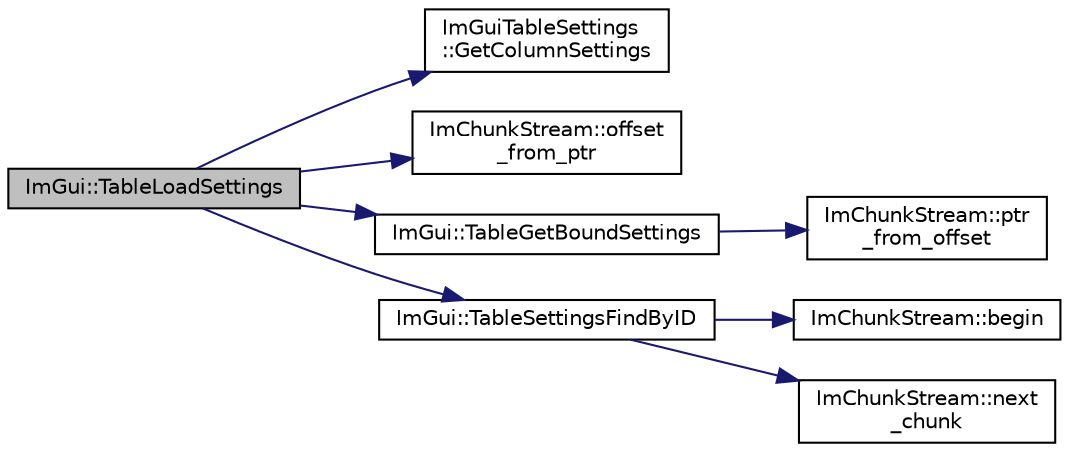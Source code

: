 digraph "ImGui::TableLoadSettings"
{
 // LATEX_PDF_SIZE
  edge [fontname="Helvetica",fontsize="10",labelfontname="Helvetica",labelfontsize="10"];
  node [fontname="Helvetica",fontsize="10",shape=record];
  rankdir="LR";
  Node1 [label="ImGui::TableLoadSettings",height=0.2,width=0.4,color="black", fillcolor="grey75", style="filled", fontcolor="black",tooltip=" "];
  Node1 -> Node2 [color="midnightblue",fontsize="10",style="solid",fontname="Helvetica"];
  Node2 [label="ImGuiTableSettings\l::GetColumnSettings",height=0.2,width=0.4,color="black", fillcolor="white", style="filled",URL="$struct_im_gui_table_settings.html#ad5bc9a71db18b61d9940c14aec13762d",tooltip=" "];
  Node1 -> Node3 [color="midnightblue",fontsize="10",style="solid",fontname="Helvetica"];
  Node3 [label="ImChunkStream::offset\l_from_ptr",height=0.2,width=0.4,color="black", fillcolor="white", style="filled",URL="$struct_im_chunk_stream.html#ab3dccb857d0b35ae295d14ff7f9dd0ac",tooltip=" "];
  Node1 -> Node4 [color="midnightblue",fontsize="10",style="solid",fontname="Helvetica"];
  Node4 [label="ImGui::TableGetBoundSettings",height=0.2,width=0.4,color="black", fillcolor="white", style="filled",URL="$namespace_im_gui.html#a4824b64a0052e57fdb17c90331fb39cd",tooltip=" "];
  Node4 -> Node5 [color="midnightblue",fontsize="10",style="solid",fontname="Helvetica"];
  Node5 [label="ImChunkStream::ptr\l_from_offset",height=0.2,width=0.4,color="black", fillcolor="white", style="filled",URL="$struct_im_chunk_stream.html#a88e60ac2db2c90e8bccff3b48a2a03b3",tooltip=" "];
  Node1 -> Node6 [color="midnightblue",fontsize="10",style="solid",fontname="Helvetica"];
  Node6 [label="ImGui::TableSettingsFindByID",height=0.2,width=0.4,color="black", fillcolor="white", style="filled",URL="$namespace_im_gui.html#a8884e5118f923137c19aee0d84a438c9",tooltip=" "];
  Node6 -> Node7 [color="midnightblue",fontsize="10",style="solid",fontname="Helvetica"];
  Node7 [label="ImChunkStream::begin",height=0.2,width=0.4,color="black", fillcolor="white", style="filled",URL="$struct_im_chunk_stream.html#a7cf0b26462edf55fba30b1a32de10117",tooltip=" "];
  Node6 -> Node8 [color="midnightblue",fontsize="10",style="solid",fontname="Helvetica"];
  Node8 [label="ImChunkStream::next\l_chunk",height=0.2,width=0.4,color="black", fillcolor="white", style="filled",URL="$struct_im_chunk_stream.html#a279ef3799a73ef047ca26a55aefb726e",tooltip=" "];
}
